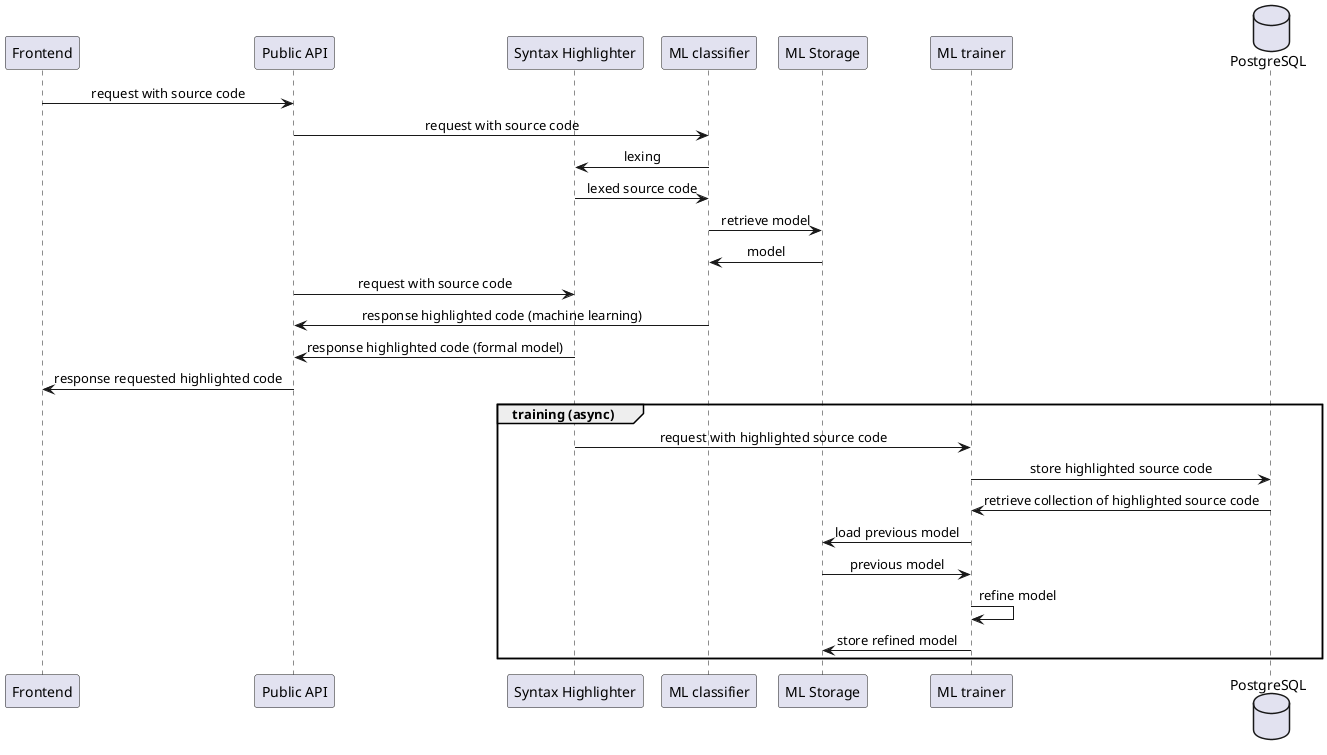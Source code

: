 @startuml

skinparam defaultFontName Helvetica Neue
skinparam defaultTextAlignment center

participant "Frontend" as front
participant "Public API" as PAPI
participant "Syntax Highlighter" as SH
participant "ML classifier" as MLC
participant "ML Storage" as MLS
participant "ML trainer" as MLT
database PostgreSQL as DB

front -> PAPI: request with source code

PAPI -> MLC: request with source code
MLC -> SH: lexing
SH -> MLC: lexed source code
MLC -> MLS: retrieve model
MLC <- MLS: model
PAPI -> SH: request with source code
MLC -> PAPI: response highlighted code (machine learning)
SH -> PAPI: response highlighted code (formal model)
PAPI -> front: response requested highlighted code

group training (async)
SH -> MLT: request with highlighted source code
MLT -> DB: store highlighted source code
DB -> MLT: retrieve collection of highlighted source code
MLT -> MLS: load previous model
MLS -> MLT: previous model
MLT -> MLT: refine model
MLT -> MLS: store refined model
end

@enduml
